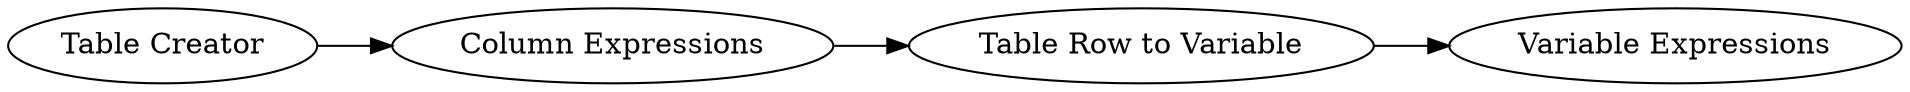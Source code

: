 digraph {
	16 [label="Table Creator"]
	17 [label="Column Expressions"]
	18 [label="Variable Expressions"]
	19 [label="Table Row to Variable"]
	16 -> 17
	17 -> 19
	19 -> 18
	rankdir=LR
}
